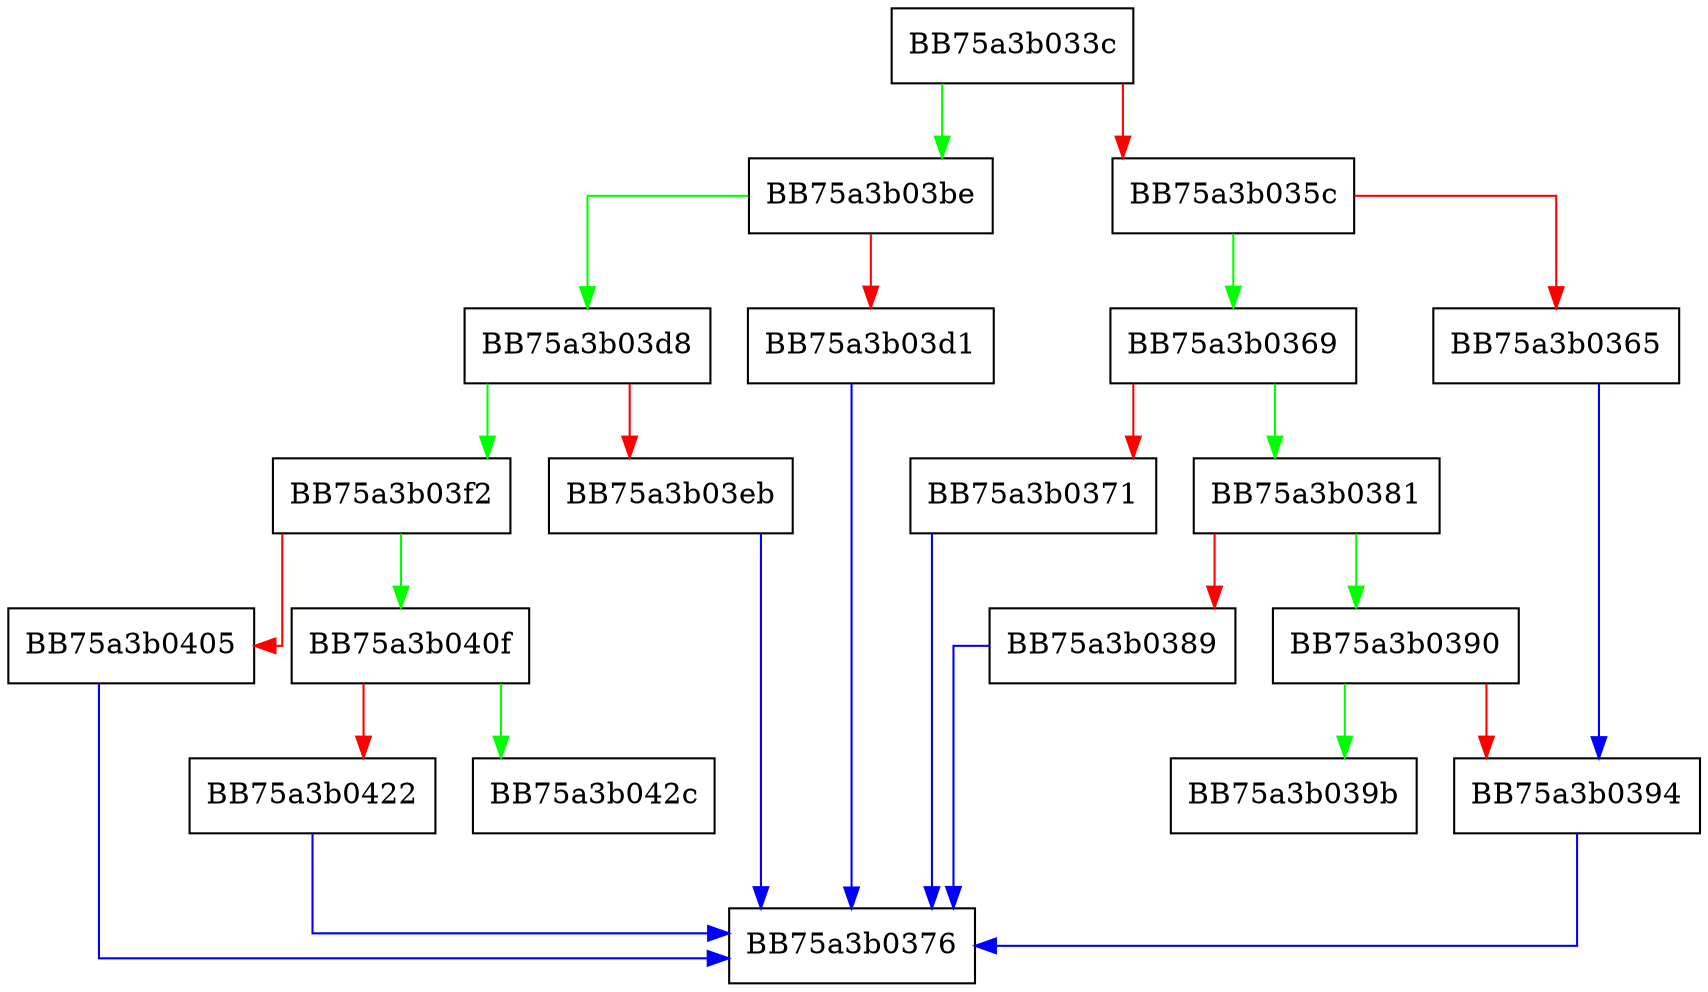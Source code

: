digraph GetCipherAlgId {
  node [shape="box"];
  graph [splines=ortho];
  BB75a3b033c -> BB75a3b03be [color="green"];
  BB75a3b033c -> BB75a3b035c [color="red"];
  BB75a3b035c -> BB75a3b0369 [color="green"];
  BB75a3b035c -> BB75a3b0365 [color="red"];
  BB75a3b0365 -> BB75a3b0394 [color="blue"];
  BB75a3b0369 -> BB75a3b0381 [color="green"];
  BB75a3b0369 -> BB75a3b0371 [color="red"];
  BB75a3b0371 -> BB75a3b0376 [color="blue"];
  BB75a3b0381 -> BB75a3b0390 [color="green"];
  BB75a3b0381 -> BB75a3b0389 [color="red"];
  BB75a3b0389 -> BB75a3b0376 [color="blue"];
  BB75a3b0390 -> BB75a3b039b [color="green"];
  BB75a3b0390 -> BB75a3b0394 [color="red"];
  BB75a3b0394 -> BB75a3b0376 [color="blue"];
  BB75a3b03be -> BB75a3b03d8 [color="green"];
  BB75a3b03be -> BB75a3b03d1 [color="red"];
  BB75a3b03d1 -> BB75a3b0376 [color="blue"];
  BB75a3b03d8 -> BB75a3b03f2 [color="green"];
  BB75a3b03d8 -> BB75a3b03eb [color="red"];
  BB75a3b03eb -> BB75a3b0376 [color="blue"];
  BB75a3b03f2 -> BB75a3b040f [color="green"];
  BB75a3b03f2 -> BB75a3b0405 [color="red"];
  BB75a3b0405 -> BB75a3b0376 [color="blue"];
  BB75a3b040f -> BB75a3b042c [color="green"];
  BB75a3b040f -> BB75a3b0422 [color="red"];
  BB75a3b0422 -> BB75a3b0376 [color="blue"];
}